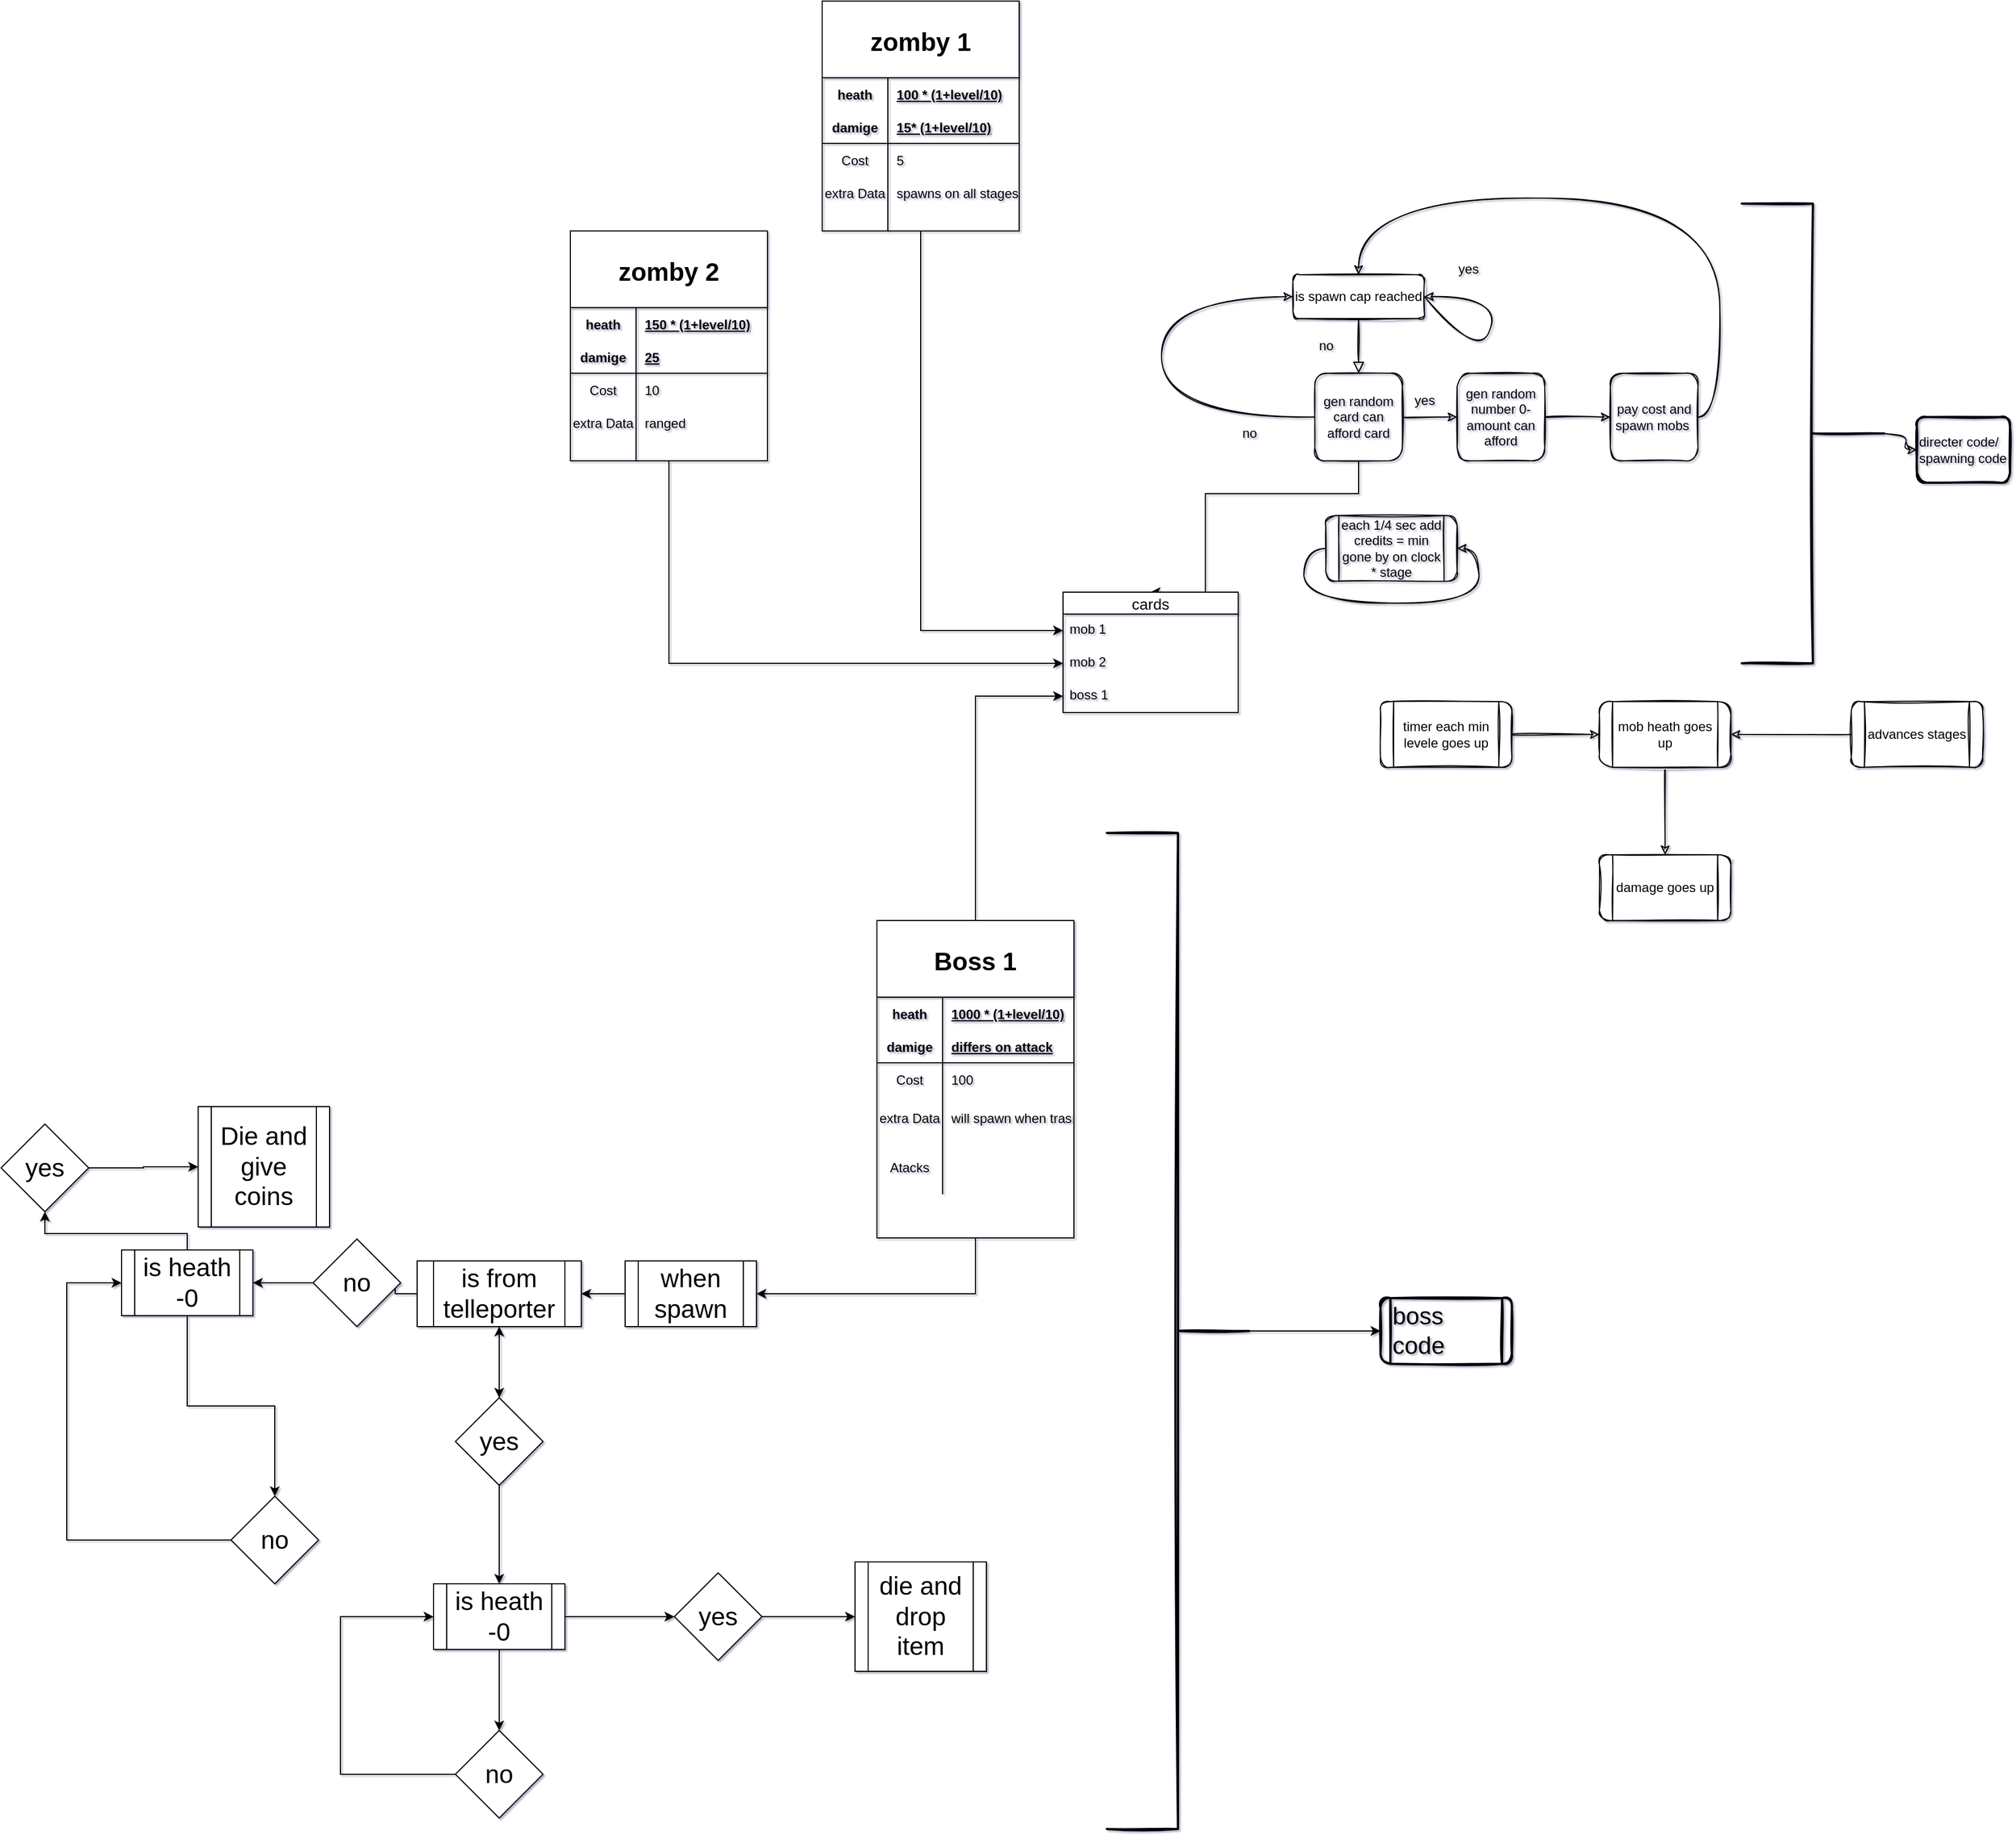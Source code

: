<mxfile version="20.5.3" type="github">
  <diagram id="C5RBs43oDa-KdzZeNtuy" name="Page-1">
    <mxGraphModel dx="2658" dy="2718" grid="1" gridSize="10" guides="1" tooltips="1" connect="1" arrows="1" fold="1" page="1" pageScale="1" pageWidth="1200" pageHeight="1920" math="0" shadow="1">
      <root>
        <mxCell id="WIyWlLk6GJQsqaUBKTNV-0" />
        <mxCell id="WIyWlLk6GJQsqaUBKTNV-1" parent="WIyWlLk6GJQsqaUBKTNV-0" />
        <mxCell id="WIyWlLk6GJQsqaUBKTNV-2" value="" style="rounded=1;html=1;jettySize=auto;orthogonalLoop=1;fontSize=11;endArrow=block;endFill=0;endSize=8;strokeWidth=1;shadow=0;labelBackgroundColor=none;edgeStyle=orthogonalEdgeStyle;sketch=1;curved=1;" parent="WIyWlLk6GJQsqaUBKTNV-1" source="WIyWlLk6GJQsqaUBKTNV-3" edge="1">
          <mxGeometry relative="1" as="geometry">
            <mxPoint x="220" y="170" as="targetPoint" />
          </mxGeometry>
        </mxCell>
        <mxCell id="WIyWlLk6GJQsqaUBKTNV-3" value="is spawn cap reached" style="rounded=1;whiteSpace=wrap;html=1;fontSize=12;glass=0;strokeWidth=1;shadow=0;sketch=1;" parent="WIyWlLk6GJQsqaUBKTNV-1" vertex="1">
          <mxGeometry x="160" y="80" width="120" height="40" as="geometry" />
        </mxCell>
        <mxCell id="RhMZSb4ilPL1-1m3thqk-1" value="yes" style="text;html=1;align=center;verticalAlign=middle;resizable=0;points=[];autosize=1;strokeColor=none;fillColor=none;sketch=1;rounded=1;" parent="WIyWlLk6GJQsqaUBKTNV-1" vertex="1">
          <mxGeometry x="300" y="60" width="40" height="30" as="geometry" />
        </mxCell>
        <mxCell id="RhMZSb4ilPL1-1m3thqk-6" value="no" style="text;html=1;align=center;verticalAlign=middle;resizable=0;points=[];autosize=1;strokeColor=none;fillColor=none;sketch=1;rounded=1;" parent="WIyWlLk6GJQsqaUBKTNV-1" vertex="1">
          <mxGeometry x="170" y="130" width="40" height="30" as="geometry" />
        </mxCell>
        <mxCell id="RhMZSb4ilPL1-1m3thqk-14" style="edgeStyle=orthogonalEdgeStyle;rounded=1;orthogonalLoop=1;jettySize=auto;html=1;exitX=1;exitY=0.5;exitDx=0;exitDy=0;sketch=1;curved=1;" parent="WIyWlLk6GJQsqaUBKTNV-1" source="RhMZSb4ilPL1-1m3thqk-7" target="RhMZSb4ilPL1-1m3thqk-15" edge="1">
          <mxGeometry relative="1" as="geometry">
            <mxPoint x="350" y="210" as="targetPoint" />
          </mxGeometry>
        </mxCell>
        <mxCell id="_J6GtBzEEhLiGHLs7JHt-38" style="edgeStyle=orthogonalEdgeStyle;rounded=0;orthogonalLoop=1;jettySize=auto;html=1;entryX=0.5;entryY=0;entryDx=0;entryDy=0;fontFamily=Helvetica;fontSize=23;" parent="WIyWlLk6GJQsqaUBKTNV-1" source="RhMZSb4ilPL1-1m3thqk-7" target="_J6GtBzEEhLiGHLs7JHt-33" edge="1">
          <mxGeometry relative="1" as="geometry">
            <Array as="points">
              <mxPoint x="220" y="280" />
              <mxPoint x="80" y="280" />
            </Array>
          </mxGeometry>
        </mxCell>
        <mxCell id="RhMZSb4ilPL1-1m3thqk-7" value="gen random card can afford card" style="whiteSpace=wrap;html=1;aspect=fixed;fillColor=none;sketch=1;rounded=1;" parent="WIyWlLk6GJQsqaUBKTNV-1" vertex="1">
          <mxGeometry x="180" y="170" width="80" height="80" as="geometry" />
        </mxCell>
        <mxCell id="RhMZSb4ilPL1-1m3thqk-8" value="no" style="text;html=1;align=center;verticalAlign=middle;resizable=0;points=[];autosize=1;strokeColor=none;fillColor=none;sketch=1;rounded=1;" parent="WIyWlLk6GJQsqaUBKTNV-1" vertex="1">
          <mxGeometry x="100" y="210" width="40" height="30" as="geometry" />
        </mxCell>
        <mxCell id="RhMZSb4ilPL1-1m3thqk-12" value="" style="endArrow=classic;html=1;rounded=1;entryX=0;entryY=0.5;entryDx=0;entryDy=0;exitX=0;exitY=0.5;exitDx=0;exitDy=0;sketch=1;curved=1;" parent="WIyWlLk6GJQsqaUBKTNV-1" source="RhMZSb4ilPL1-1m3thqk-7" target="WIyWlLk6GJQsqaUBKTNV-3" edge="1">
          <mxGeometry width="50" height="50" relative="1" as="geometry">
            <mxPoint x="130" y="360" as="sourcePoint" />
            <mxPoint x="180" y="310" as="targetPoint" />
            <Array as="points">
              <mxPoint x="40" y="210" />
              <mxPoint x="40" y="100" />
            </Array>
          </mxGeometry>
        </mxCell>
        <mxCell id="RhMZSb4ilPL1-1m3thqk-19" style="edgeStyle=orthogonalEdgeStyle;rounded=1;orthogonalLoop=1;jettySize=auto;html=1;exitX=1;exitY=0.5;exitDx=0;exitDy=0;entryX=0;entryY=0.5;entryDx=0;entryDy=0;sketch=1;curved=1;" parent="WIyWlLk6GJQsqaUBKTNV-1" source="RhMZSb4ilPL1-1m3thqk-15" target="RhMZSb4ilPL1-1m3thqk-17" edge="1">
          <mxGeometry relative="1" as="geometry" />
        </mxCell>
        <mxCell id="RhMZSb4ilPL1-1m3thqk-15" value="gen random number 0- amount can afford" style="whiteSpace=wrap;html=1;aspect=fixed;fillColor=none;sketch=1;rounded=1;" parent="WIyWlLk6GJQsqaUBKTNV-1" vertex="1">
          <mxGeometry x="310" y="170" width="80" height="80" as="geometry" />
        </mxCell>
        <mxCell id="RhMZSb4ilPL1-1m3thqk-16" value="yes" style="text;html=1;align=center;verticalAlign=middle;resizable=0;points=[];autosize=1;strokeColor=none;fillColor=none;sketch=1;rounded=1;" parent="WIyWlLk6GJQsqaUBKTNV-1" vertex="1">
          <mxGeometry x="260" y="180" width="40" height="30" as="geometry" />
        </mxCell>
        <mxCell id="RhMZSb4ilPL1-1m3thqk-20" style="edgeStyle=orthogonalEdgeStyle;rounded=1;orthogonalLoop=1;jettySize=auto;html=1;exitX=1;exitY=0.5;exitDx=0;exitDy=0;entryX=0.5;entryY=0;entryDx=0;entryDy=0;sketch=1;curved=1;" parent="WIyWlLk6GJQsqaUBKTNV-1" source="RhMZSb4ilPL1-1m3thqk-17" target="WIyWlLk6GJQsqaUBKTNV-3" edge="1">
          <mxGeometry relative="1" as="geometry">
            <Array as="points">
              <mxPoint x="550" y="210" />
              <mxPoint x="550" y="10" />
              <mxPoint x="220" y="10" />
            </Array>
          </mxGeometry>
        </mxCell>
        <mxCell id="RhMZSb4ilPL1-1m3thqk-17" value="pay cost and spawn mobs&amp;nbsp;" style="whiteSpace=wrap;html=1;aspect=fixed;fillColor=none;sketch=1;rounded=1;" parent="WIyWlLk6GJQsqaUBKTNV-1" vertex="1">
          <mxGeometry x="450" y="170" width="80" height="80" as="geometry" />
        </mxCell>
        <mxCell id="RhMZSb4ilPL1-1m3thqk-22" value="each 1/4 sec add credits = min gone by on clock * stage" style="shape=process;whiteSpace=wrap;html=1;backgroundOutline=1;fillColor=none;sketch=1;rounded=1;" parent="WIyWlLk6GJQsqaUBKTNV-1" vertex="1">
          <mxGeometry x="190" y="300" width="120" height="60" as="geometry" />
        </mxCell>
        <mxCell id="RhMZSb4ilPL1-1m3thqk-24" style="edgeStyle=orthogonalEdgeStyle;rounded=1;orthogonalLoop=1;jettySize=auto;html=1;exitX=0;exitY=0.5;exitDx=0;exitDy=0;entryX=1;entryY=0.5;entryDx=0;entryDy=0;sketch=1;curved=1;" parent="WIyWlLk6GJQsqaUBKTNV-1" source="RhMZSb4ilPL1-1m3thqk-22" target="RhMZSb4ilPL1-1m3thqk-22" edge="1">
          <mxGeometry relative="1" as="geometry" />
        </mxCell>
        <mxCell id="RhMZSb4ilPL1-1m3thqk-32" value="" style="edgeStyle=orthogonalEdgeStyle;rounded=1;orthogonalLoop=1;jettySize=auto;html=1;sketch=1;curved=1;" parent="WIyWlLk6GJQsqaUBKTNV-1" source="RhMZSb4ilPL1-1m3thqk-30" target="RhMZSb4ilPL1-1m3thqk-31" edge="1">
          <mxGeometry relative="1" as="geometry" />
        </mxCell>
        <mxCell id="RhMZSb4ilPL1-1m3thqk-30" value="" style="strokeWidth=2;html=1;shape=mxgraph.flowchart.annotation_2;align=left;labelPosition=right;pointerEvents=1;fillColor=none;direction=west;sketch=1;rounded=1;" parent="WIyWlLk6GJQsqaUBKTNV-1" vertex="1">
          <mxGeometry x="570" y="15" width="130" height="420" as="geometry" />
        </mxCell>
        <mxCell id="RhMZSb4ilPL1-1m3thqk-31" value="directer code/ spawning code" style="rounded=1;whiteSpace=wrap;html=1;align=left;fillColor=none;strokeWidth=2;sketch=1;" parent="WIyWlLk6GJQsqaUBKTNV-1" vertex="1">
          <mxGeometry x="730" y="210" width="85" height="60" as="geometry" />
        </mxCell>
        <mxCell id="vLBa6qZI79eqam7oCc-j-4" value="" style="edgeStyle=orthogonalEdgeStyle;rounded=1;orthogonalLoop=1;jettySize=auto;html=1;sketch=1;curved=1;" parent="WIyWlLk6GJQsqaUBKTNV-1" source="vLBa6qZI79eqam7oCc-j-0" target="vLBa6qZI79eqam7oCc-j-3" edge="1">
          <mxGeometry relative="1" as="geometry" />
        </mxCell>
        <mxCell id="vLBa6qZI79eqam7oCc-j-0" value="timer each min levele goes up" style="shape=process;whiteSpace=wrap;html=1;backgroundOutline=1;sketch=1;rounded=1;" parent="WIyWlLk6GJQsqaUBKTNV-1" vertex="1">
          <mxGeometry x="240" y="470" width="120" height="60" as="geometry" />
        </mxCell>
        <mxCell id="vLBa6qZI79eqam7oCc-j-6" value="" style="edgeStyle=orthogonalEdgeStyle;rounded=1;orthogonalLoop=1;jettySize=auto;html=1;sketch=1;curved=1;" parent="WIyWlLk6GJQsqaUBKTNV-1" source="vLBa6qZI79eqam7oCc-j-3" target="vLBa6qZI79eqam7oCc-j-5" edge="1">
          <mxGeometry relative="1" as="geometry" />
        </mxCell>
        <mxCell id="vLBa6qZI79eqam7oCc-j-3" value="mob heath goes up" style="shape=process;whiteSpace=wrap;html=1;backgroundOutline=1;sketch=1;rounded=1;arcSize=20;" parent="WIyWlLk6GJQsqaUBKTNV-1" vertex="1">
          <mxGeometry x="440" y="470" width="120" height="60" as="geometry" />
        </mxCell>
        <mxCell id="vLBa6qZI79eqam7oCc-j-5" value="damage goes up" style="shape=process;whiteSpace=wrap;html=1;backgroundOutline=1;sketch=1;rounded=1;" parent="WIyWlLk6GJQsqaUBKTNV-1" vertex="1">
          <mxGeometry x="440" y="610" width="120" height="60" as="geometry" />
        </mxCell>
        <mxCell id="vLBa6qZI79eqam7oCc-j-10" style="edgeStyle=orthogonalEdgeStyle;rounded=1;orthogonalLoop=1;jettySize=auto;html=1;exitX=0;exitY=0.5;exitDx=0;exitDy=0;entryX=1;entryY=0.5;entryDx=0;entryDy=0;sketch=1;curved=1;" parent="WIyWlLk6GJQsqaUBKTNV-1" source="vLBa6qZI79eqam7oCc-j-9" target="vLBa6qZI79eqam7oCc-j-3" edge="1">
          <mxGeometry relative="1" as="geometry">
            <Array as="points">
              <mxPoint x="670" y="500" />
            </Array>
          </mxGeometry>
        </mxCell>
        <mxCell id="vLBa6qZI79eqam7oCc-j-9" value="advances stages" style="shape=process;whiteSpace=wrap;html=1;backgroundOutline=1;sketch=1;rounded=1;" parent="WIyWlLk6GJQsqaUBKTNV-1" vertex="1">
          <mxGeometry x="670" y="470" width="120" height="60" as="geometry" />
        </mxCell>
        <mxCell id="vLBa6qZI79eqam7oCc-j-11" value="" style="curved=1;endArrow=classic;html=1;rounded=1;exitX=1;exitY=0.5;exitDx=0;exitDy=0;entryX=1;entryY=0.5;entryDx=0;entryDy=0;sketch=1;" parent="WIyWlLk6GJQsqaUBKTNV-1" source="WIyWlLk6GJQsqaUBKTNV-3" target="WIyWlLk6GJQsqaUBKTNV-3" edge="1">
          <mxGeometry width="50" height="50" relative="1" as="geometry">
            <mxPoint x="270" y="140" as="sourcePoint" />
            <mxPoint x="220" y="120" as="targetPoint" />
            <Array as="points">
              <mxPoint x="330" y="160" />
              <mxPoint x="350" y="100" />
            </Array>
          </mxGeometry>
        </mxCell>
        <mxCell id="_J6GtBzEEhLiGHLs7JHt-39" style="edgeStyle=orthogonalEdgeStyle;rounded=0;orthogonalLoop=1;jettySize=auto;html=1;entryX=0;entryY=0.5;entryDx=0;entryDy=0;fontFamily=Helvetica;fontSize=23;" parent="WIyWlLk6GJQsqaUBKTNV-1" source="_J6GtBzEEhLiGHLs7JHt-1" target="_J6GtBzEEhLiGHLs7JHt-34" edge="1">
          <mxGeometry relative="1" as="geometry" />
        </mxCell>
        <mxCell id="_J6GtBzEEhLiGHLs7JHt-1" value="zomby 1" style="shape=table;startSize=70;container=1;collapsible=1;childLayout=tableLayout;fixedRows=1;rowLines=0;fontStyle=1;align=center;resizeLast=1;fontSize=23;" parent="WIyWlLk6GJQsqaUBKTNV-1" vertex="1">
          <mxGeometry x="-270" y="-170" width="180" height="210" as="geometry" />
        </mxCell>
        <mxCell id="_J6GtBzEEhLiGHLs7JHt-2" value="" style="shape=tableRow;horizontal=0;startSize=0;swimlaneHead=0;swimlaneBody=0;fillColor=none;collapsible=0;dropTarget=0;points=[[0,0.5],[1,0.5]];portConstraint=eastwest;top=0;left=0;right=0;bottom=0;" parent="_J6GtBzEEhLiGHLs7JHt-1" vertex="1">
          <mxGeometry y="70" width="180" height="30" as="geometry" />
        </mxCell>
        <mxCell id="_J6GtBzEEhLiGHLs7JHt-3" value="heath" style="shape=partialRectangle;connectable=0;fillColor=none;top=0;left=0;bottom=0;right=0;fontStyle=1;overflow=hidden;" parent="_J6GtBzEEhLiGHLs7JHt-2" vertex="1">
          <mxGeometry width="60" height="30" as="geometry">
            <mxRectangle width="60" height="30" as="alternateBounds" />
          </mxGeometry>
        </mxCell>
        <mxCell id="_J6GtBzEEhLiGHLs7JHt-4" value="100 * (1+level/10)" style="shape=partialRectangle;connectable=0;fillColor=none;top=0;left=0;bottom=0;right=0;align=left;spacingLeft=6;fontStyle=5;overflow=hidden;" parent="_J6GtBzEEhLiGHLs7JHt-2" vertex="1">
          <mxGeometry x="60" width="120" height="30" as="geometry">
            <mxRectangle width="120" height="30" as="alternateBounds" />
          </mxGeometry>
        </mxCell>
        <mxCell id="_J6GtBzEEhLiGHLs7JHt-5" value="" style="shape=tableRow;horizontal=0;startSize=0;swimlaneHead=0;swimlaneBody=0;fillColor=none;collapsible=0;dropTarget=0;points=[[0,0.5],[1,0.5]];portConstraint=eastwest;top=0;left=0;right=0;bottom=1;" parent="_J6GtBzEEhLiGHLs7JHt-1" vertex="1">
          <mxGeometry y="100" width="180" height="30" as="geometry" />
        </mxCell>
        <mxCell id="_J6GtBzEEhLiGHLs7JHt-6" value="damige" style="shape=partialRectangle;connectable=0;fillColor=none;top=0;left=0;bottom=0;right=0;fontStyle=1;overflow=hidden;fontFamily=Helvetica;" parent="_J6GtBzEEhLiGHLs7JHt-5" vertex="1">
          <mxGeometry width="60" height="30" as="geometry">
            <mxRectangle width="60" height="30" as="alternateBounds" />
          </mxGeometry>
        </mxCell>
        <mxCell id="_J6GtBzEEhLiGHLs7JHt-7" value="15* (1+level/10)" style="shape=partialRectangle;connectable=0;fillColor=none;top=0;left=0;bottom=0;right=0;align=left;spacingLeft=6;fontStyle=5;overflow=hidden;" parent="_J6GtBzEEhLiGHLs7JHt-5" vertex="1">
          <mxGeometry x="60" width="120" height="30" as="geometry">
            <mxRectangle width="120" height="30" as="alternateBounds" />
          </mxGeometry>
        </mxCell>
        <mxCell id="_J6GtBzEEhLiGHLs7JHt-14" value="" style="shape=tableRow;horizontal=0;startSize=0;swimlaneHead=0;swimlaneBody=0;fillColor=none;collapsible=0;dropTarget=0;points=[[0,0.5],[1,0.5]];portConstraint=eastwest;top=0;left=0;right=0;bottom=0;" parent="_J6GtBzEEhLiGHLs7JHt-1" vertex="1">
          <mxGeometry y="130" width="180" height="30" as="geometry" />
        </mxCell>
        <mxCell id="_J6GtBzEEhLiGHLs7JHt-15" value="Cost" style="shape=partialRectangle;connectable=0;fillColor=none;top=0;left=0;bottom=0;right=0;editable=1;overflow=hidden;" parent="_J6GtBzEEhLiGHLs7JHt-14" vertex="1">
          <mxGeometry width="60" height="30" as="geometry">
            <mxRectangle width="60" height="30" as="alternateBounds" />
          </mxGeometry>
        </mxCell>
        <mxCell id="_J6GtBzEEhLiGHLs7JHt-16" value="5" style="shape=partialRectangle;connectable=0;fillColor=none;top=0;left=0;bottom=0;right=0;align=left;spacingLeft=6;overflow=hidden;" parent="_J6GtBzEEhLiGHLs7JHt-14" vertex="1">
          <mxGeometry x="60" width="120" height="30" as="geometry">
            <mxRectangle width="120" height="30" as="alternateBounds" />
          </mxGeometry>
        </mxCell>
        <mxCell id="_J6GtBzEEhLiGHLs7JHt-8" value="" style="shape=tableRow;horizontal=0;startSize=0;swimlaneHead=0;swimlaneBody=0;fillColor=none;collapsible=0;dropTarget=0;points=[[0,0.5],[1,0.5]];portConstraint=eastwest;top=0;left=0;right=0;bottom=0;" parent="_J6GtBzEEhLiGHLs7JHt-1" vertex="1">
          <mxGeometry y="160" width="180" height="30" as="geometry" />
        </mxCell>
        <mxCell id="_J6GtBzEEhLiGHLs7JHt-9" value="extra Data" style="shape=partialRectangle;connectable=0;fillColor=none;top=0;left=0;bottom=0;right=0;editable=1;overflow=hidden;" parent="_J6GtBzEEhLiGHLs7JHt-8" vertex="1">
          <mxGeometry width="60" height="30" as="geometry">
            <mxRectangle width="60" height="30" as="alternateBounds" />
          </mxGeometry>
        </mxCell>
        <mxCell id="_J6GtBzEEhLiGHLs7JHt-10" value="spawns on all stages" style="shape=partialRectangle;connectable=0;fillColor=none;top=0;left=0;bottom=0;right=0;align=left;spacingLeft=6;overflow=hidden;" parent="_J6GtBzEEhLiGHLs7JHt-8" vertex="1">
          <mxGeometry x="60" width="120" height="30" as="geometry">
            <mxRectangle width="120" height="30" as="alternateBounds" />
          </mxGeometry>
        </mxCell>
        <mxCell id="_J6GtBzEEhLiGHLs7JHt-11" value="" style="shape=tableRow;horizontal=0;startSize=0;swimlaneHead=0;swimlaneBody=0;fillColor=none;collapsible=0;dropTarget=0;points=[[0,0.5],[1,0.5]];portConstraint=eastwest;top=0;left=0;right=0;bottom=0;" parent="_J6GtBzEEhLiGHLs7JHt-1" vertex="1">
          <mxGeometry y="190" width="180" height="20" as="geometry" />
        </mxCell>
        <mxCell id="_J6GtBzEEhLiGHLs7JHt-12" value="" style="shape=partialRectangle;connectable=0;fillColor=none;top=0;left=0;bottom=0;right=0;editable=1;overflow=hidden;" parent="_J6GtBzEEhLiGHLs7JHt-11" vertex="1">
          <mxGeometry width="60" height="20" as="geometry">
            <mxRectangle width="60" height="20" as="alternateBounds" />
          </mxGeometry>
        </mxCell>
        <mxCell id="_J6GtBzEEhLiGHLs7JHt-13" value="" style="shape=partialRectangle;connectable=0;fillColor=none;top=0;left=0;bottom=0;right=0;align=left;spacingLeft=6;overflow=hidden;" parent="_J6GtBzEEhLiGHLs7JHt-11" vertex="1">
          <mxGeometry x="60" width="120" height="20" as="geometry">
            <mxRectangle width="120" height="20" as="alternateBounds" />
          </mxGeometry>
        </mxCell>
        <mxCell id="_J6GtBzEEhLiGHLs7JHt-40" style="edgeStyle=orthogonalEdgeStyle;rounded=0;orthogonalLoop=1;jettySize=auto;html=1;entryX=0;entryY=0.5;entryDx=0;entryDy=0;fontFamily=Helvetica;fontSize=23;" parent="WIyWlLk6GJQsqaUBKTNV-1" source="_J6GtBzEEhLiGHLs7JHt-17" target="_J6GtBzEEhLiGHLs7JHt-35" edge="1">
          <mxGeometry relative="1" as="geometry" />
        </mxCell>
        <mxCell id="_J6GtBzEEhLiGHLs7JHt-17" value="zomby 2" style="shape=table;startSize=70;container=1;collapsible=1;childLayout=tableLayout;fixedRows=1;rowLines=0;fontStyle=1;align=center;resizeLast=1;fontSize=23;" parent="WIyWlLk6GJQsqaUBKTNV-1" vertex="1">
          <mxGeometry x="-500" y="40" width="180" height="210" as="geometry" />
        </mxCell>
        <mxCell id="_J6GtBzEEhLiGHLs7JHt-18" value="" style="shape=tableRow;horizontal=0;startSize=0;swimlaneHead=0;swimlaneBody=0;fillColor=none;collapsible=0;dropTarget=0;points=[[0,0.5],[1,0.5]];portConstraint=eastwest;top=0;left=0;right=0;bottom=0;" parent="_J6GtBzEEhLiGHLs7JHt-17" vertex="1">
          <mxGeometry y="70" width="180" height="30" as="geometry" />
        </mxCell>
        <mxCell id="_J6GtBzEEhLiGHLs7JHt-19" value="heath" style="shape=partialRectangle;connectable=0;fillColor=none;top=0;left=0;bottom=0;right=0;fontStyle=1;overflow=hidden;" parent="_J6GtBzEEhLiGHLs7JHt-18" vertex="1">
          <mxGeometry width="60" height="30" as="geometry">
            <mxRectangle width="60" height="30" as="alternateBounds" />
          </mxGeometry>
        </mxCell>
        <mxCell id="_J6GtBzEEhLiGHLs7JHt-20" value="150 * (1+level/10)" style="shape=partialRectangle;connectable=0;fillColor=none;top=0;left=0;bottom=0;right=0;align=left;spacingLeft=6;fontStyle=5;overflow=hidden;" parent="_J6GtBzEEhLiGHLs7JHt-18" vertex="1">
          <mxGeometry x="60" width="120" height="30" as="geometry">
            <mxRectangle width="120" height="30" as="alternateBounds" />
          </mxGeometry>
        </mxCell>
        <mxCell id="_J6GtBzEEhLiGHLs7JHt-21" value="" style="shape=tableRow;horizontal=0;startSize=0;swimlaneHead=0;swimlaneBody=0;fillColor=none;collapsible=0;dropTarget=0;points=[[0,0.5],[1,0.5]];portConstraint=eastwest;top=0;left=0;right=0;bottom=1;" parent="_J6GtBzEEhLiGHLs7JHt-17" vertex="1">
          <mxGeometry y="100" width="180" height="30" as="geometry" />
        </mxCell>
        <mxCell id="_J6GtBzEEhLiGHLs7JHt-22" value="damige" style="shape=partialRectangle;connectable=0;fillColor=none;top=0;left=0;bottom=0;right=0;fontStyle=1;overflow=hidden;fontFamily=Helvetica;" parent="_J6GtBzEEhLiGHLs7JHt-21" vertex="1">
          <mxGeometry width="60" height="30" as="geometry">
            <mxRectangle width="60" height="30" as="alternateBounds" />
          </mxGeometry>
        </mxCell>
        <mxCell id="_J6GtBzEEhLiGHLs7JHt-23" value="25" style="shape=partialRectangle;connectable=0;fillColor=none;top=0;left=0;bottom=0;right=0;align=left;spacingLeft=6;fontStyle=5;overflow=hidden;" parent="_J6GtBzEEhLiGHLs7JHt-21" vertex="1">
          <mxGeometry x="60" width="120" height="30" as="geometry">
            <mxRectangle width="120" height="30" as="alternateBounds" />
          </mxGeometry>
        </mxCell>
        <mxCell id="_J6GtBzEEhLiGHLs7JHt-24" value="" style="shape=tableRow;horizontal=0;startSize=0;swimlaneHead=0;swimlaneBody=0;fillColor=none;collapsible=0;dropTarget=0;points=[[0,0.5],[1,0.5]];portConstraint=eastwest;top=0;left=0;right=0;bottom=0;" parent="_J6GtBzEEhLiGHLs7JHt-17" vertex="1">
          <mxGeometry y="130" width="180" height="30" as="geometry" />
        </mxCell>
        <mxCell id="_J6GtBzEEhLiGHLs7JHt-25" value="Cost" style="shape=partialRectangle;connectable=0;fillColor=none;top=0;left=0;bottom=0;right=0;editable=1;overflow=hidden;" parent="_J6GtBzEEhLiGHLs7JHt-24" vertex="1">
          <mxGeometry width="60" height="30" as="geometry">
            <mxRectangle width="60" height="30" as="alternateBounds" />
          </mxGeometry>
        </mxCell>
        <mxCell id="_J6GtBzEEhLiGHLs7JHt-26" value="10" style="shape=partialRectangle;connectable=0;fillColor=none;top=0;left=0;bottom=0;right=0;align=left;spacingLeft=6;overflow=hidden;" parent="_J6GtBzEEhLiGHLs7JHt-24" vertex="1">
          <mxGeometry x="60" width="120" height="30" as="geometry">
            <mxRectangle width="120" height="30" as="alternateBounds" />
          </mxGeometry>
        </mxCell>
        <mxCell id="_J6GtBzEEhLiGHLs7JHt-27" value="" style="shape=tableRow;horizontal=0;startSize=0;swimlaneHead=0;swimlaneBody=0;fillColor=none;collapsible=0;dropTarget=0;points=[[0,0.5],[1,0.5]];portConstraint=eastwest;top=0;left=0;right=0;bottom=0;" parent="_J6GtBzEEhLiGHLs7JHt-17" vertex="1">
          <mxGeometry y="160" width="180" height="30" as="geometry" />
        </mxCell>
        <mxCell id="_J6GtBzEEhLiGHLs7JHt-28" value="extra Data" style="shape=partialRectangle;connectable=0;fillColor=none;top=0;left=0;bottom=0;right=0;editable=1;overflow=hidden;" parent="_J6GtBzEEhLiGHLs7JHt-27" vertex="1">
          <mxGeometry width="60" height="30" as="geometry">
            <mxRectangle width="60" height="30" as="alternateBounds" />
          </mxGeometry>
        </mxCell>
        <mxCell id="_J6GtBzEEhLiGHLs7JHt-29" value="ranged" style="shape=partialRectangle;connectable=0;fillColor=none;top=0;left=0;bottom=0;right=0;align=left;spacingLeft=6;overflow=hidden;" parent="_J6GtBzEEhLiGHLs7JHt-27" vertex="1">
          <mxGeometry x="60" width="120" height="30" as="geometry">
            <mxRectangle width="120" height="30" as="alternateBounds" />
          </mxGeometry>
        </mxCell>
        <mxCell id="_J6GtBzEEhLiGHLs7JHt-30" value="" style="shape=tableRow;horizontal=0;startSize=0;swimlaneHead=0;swimlaneBody=0;fillColor=none;collapsible=0;dropTarget=0;points=[[0,0.5],[1,0.5]];portConstraint=eastwest;top=0;left=0;right=0;bottom=0;" parent="_J6GtBzEEhLiGHLs7JHt-17" vertex="1">
          <mxGeometry y="190" width="180" height="20" as="geometry" />
        </mxCell>
        <mxCell id="_J6GtBzEEhLiGHLs7JHt-31" value="" style="shape=partialRectangle;connectable=0;fillColor=none;top=0;left=0;bottom=0;right=0;editable=1;overflow=hidden;" parent="_J6GtBzEEhLiGHLs7JHt-30" vertex="1">
          <mxGeometry width="60" height="20" as="geometry">
            <mxRectangle width="60" height="20" as="alternateBounds" />
          </mxGeometry>
        </mxCell>
        <mxCell id="_J6GtBzEEhLiGHLs7JHt-32" value="" style="shape=partialRectangle;connectable=0;fillColor=none;top=0;left=0;bottom=0;right=0;align=left;spacingLeft=6;overflow=hidden;" parent="_J6GtBzEEhLiGHLs7JHt-30" vertex="1">
          <mxGeometry x="60" width="120" height="20" as="geometry">
            <mxRectangle width="120" height="20" as="alternateBounds" />
          </mxGeometry>
        </mxCell>
        <mxCell id="_J6GtBzEEhLiGHLs7JHt-33" value="cards" style="swimlane;fontStyle=0;childLayout=stackLayout;horizontal=1;startSize=20;horizontalStack=0;resizeParent=1;resizeParentMax=0;resizeLast=0;collapsible=1;marginBottom=0;align=center;fontSize=14;fontFamily=Helvetica;" parent="WIyWlLk6GJQsqaUBKTNV-1" vertex="1">
          <mxGeometry x="-50" y="370" width="160" height="110" as="geometry" />
        </mxCell>
        <mxCell id="_J6GtBzEEhLiGHLs7JHt-34" value="mob 1 " style="text;strokeColor=none;fillColor=none;spacingLeft=4;spacingRight=4;overflow=hidden;rotatable=0;points=[[0,0.5],[1,0.5]];portConstraint=eastwest;fontSize=12;fontFamily=Helvetica;" parent="_J6GtBzEEhLiGHLs7JHt-33" vertex="1">
          <mxGeometry y="20" width="160" height="30" as="geometry" />
        </mxCell>
        <mxCell id="_J6GtBzEEhLiGHLs7JHt-35" value="mob 2" style="text;strokeColor=none;fillColor=none;spacingLeft=4;spacingRight=4;overflow=hidden;rotatable=0;points=[[0,0.5],[1,0.5]];portConstraint=eastwest;fontSize=12;fontFamily=Helvetica;" parent="_J6GtBzEEhLiGHLs7JHt-33" vertex="1">
          <mxGeometry y="50" width="160" height="30" as="geometry" />
        </mxCell>
        <mxCell id="_J6GtBzEEhLiGHLs7JHt-36" value="boss 1" style="text;strokeColor=none;fillColor=none;spacingLeft=4;spacingRight=4;overflow=hidden;rotatable=0;points=[[0,0.5],[1,0.5]];portConstraint=eastwest;fontSize=12;fontFamily=Helvetica;" parent="_J6GtBzEEhLiGHLs7JHt-33" vertex="1">
          <mxGeometry y="80" width="160" height="30" as="geometry" />
        </mxCell>
        <mxCell id="_J6GtBzEEhLiGHLs7JHt-57" style="edgeStyle=orthogonalEdgeStyle;rounded=0;orthogonalLoop=1;jettySize=auto;html=1;entryX=0;entryY=0.5;entryDx=0;entryDy=0;fontFamily=Helvetica;fontSize=23;" parent="WIyWlLk6GJQsqaUBKTNV-1" source="_J6GtBzEEhLiGHLs7JHt-41" target="_J6GtBzEEhLiGHLs7JHt-36" edge="1">
          <mxGeometry relative="1" as="geometry" />
        </mxCell>
        <mxCell id="_J6GtBzEEhLiGHLs7JHt-41" value="Boss 1" style="shape=table;startSize=70;container=1;collapsible=1;childLayout=tableLayout;fixedRows=1;rowLines=0;fontStyle=1;align=center;resizeLast=1;fontSize=23;" parent="WIyWlLk6GJQsqaUBKTNV-1" vertex="1">
          <mxGeometry x="-220" y="670" width="180" height="290" as="geometry" />
        </mxCell>
        <mxCell id="_J6GtBzEEhLiGHLs7JHt-42" value="" style="shape=tableRow;horizontal=0;startSize=0;swimlaneHead=0;swimlaneBody=0;fillColor=none;collapsible=0;dropTarget=0;points=[[0,0.5],[1,0.5]];portConstraint=eastwest;top=0;left=0;right=0;bottom=0;" parent="_J6GtBzEEhLiGHLs7JHt-41" vertex="1">
          <mxGeometry y="70" width="180" height="30" as="geometry" />
        </mxCell>
        <mxCell id="_J6GtBzEEhLiGHLs7JHt-43" value="heath" style="shape=partialRectangle;connectable=0;fillColor=none;top=0;left=0;bottom=0;right=0;fontStyle=1;overflow=hidden;" parent="_J6GtBzEEhLiGHLs7JHt-42" vertex="1">
          <mxGeometry width="60" height="30" as="geometry">
            <mxRectangle width="60" height="30" as="alternateBounds" />
          </mxGeometry>
        </mxCell>
        <mxCell id="_J6GtBzEEhLiGHLs7JHt-44" value="1000 * (1+level/10)" style="shape=partialRectangle;connectable=0;fillColor=none;top=0;left=0;bottom=0;right=0;align=left;spacingLeft=6;fontStyle=5;overflow=hidden;" parent="_J6GtBzEEhLiGHLs7JHt-42" vertex="1">
          <mxGeometry x="60" width="120" height="30" as="geometry">
            <mxRectangle width="120" height="30" as="alternateBounds" />
          </mxGeometry>
        </mxCell>
        <mxCell id="_J6GtBzEEhLiGHLs7JHt-45" value="" style="shape=tableRow;horizontal=0;startSize=0;swimlaneHead=0;swimlaneBody=0;fillColor=none;collapsible=0;dropTarget=0;points=[[0,0.5],[1,0.5]];portConstraint=eastwest;top=0;left=0;right=0;bottom=1;" parent="_J6GtBzEEhLiGHLs7JHt-41" vertex="1">
          <mxGeometry y="100" width="180" height="30" as="geometry" />
        </mxCell>
        <mxCell id="_J6GtBzEEhLiGHLs7JHt-46" value="damige" style="shape=partialRectangle;connectable=0;fillColor=none;top=0;left=0;bottom=0;right=0;fontStyle=1;overflow=hidden;fontFamily=Helvetica;" parent="_J6GtBzEEhLiGHLs7JHt-45" vertex="1">
          <mxGeometry width="60" height="30" as="geometry">
            <mxRectangle width="60" height="30" as="alternateBounds" />
          </mxGeometry>
        </mxCell>
        <mxCell id="_J6GtBzEEhLiGHLs7JHt-47" value="differs on attack" style="shape=partialRectangle;connectable=0;fillColor=none;top=0;left=0;bottom=0;right=0;align=left;spacingLeft=6;fontStyle=5;overflow=hidden;" parent="_J6GtBzEEhLiGHLs7JHt-45" vertex="1">
          <mxGeometry x="60" width="120" height="30" as="geometry">
            <mxRectangle width="120" height="30" as="alternateBounds" />
          </mxGeometry>
        </mxCell>
        <mxCell id="_J6GtBzEEhLiGHLs7JHt-48" value="" style="shape=tableRow;horizontal=0;startSize=0;swimlaneHead=0;swimlaneBody=0;fillColor=none;collapsible=0;dropTarget=0;points=[[0,0.5],[1,0.5]];portConstraint=eastwest;top=0;left=0;right=0;bottom=0;" parent="_J6GtBzEEhLiGHLs7JHt-41" vertex="1">
          <mxGeometry y="130" width="180" height="30" as="geometry" />
        </mxCell>
        <mxCell id="_J6GtBzEEhLiGHLs7JHt-49" value="Cost" style="shape=partialRectangle;connectable=0;fillColor=none;top=0;left=0;bottom=0;right=0;editable=1;overflow=hidden;" parent="_J6GtBzEEhLiGHLs7JHt-48" vertex="1">
          <mxGeometry width="60" height="30" as="geometry">
            <mxRectangle width="60" height="30" as="alternateBounds" />
          </mxGeometry>
        </mxCell>
        <mxCell id="_J6GtBzEEhLiGHLs7JHt-50" value="100" style="shape=partialRectangle;connectable=0;fillColor=none;top=0;left=0;bottom=0;right=0;align=left;spacingLeft=6;overflow=hidden;" parent="_J6GtBzEEhLiGHLs7JHt-48" vertex="1">
          <mxGeometry x="60" width="120" height="30" as="geometry">
            <mxRectangle width="120" height="30" as="alternateBounds" />
          </mxGeometry>
        </mxCell>
        <mxCell id="_J6GtBzEEhLiGHLs7JHt-51" value="" style="shape=tableRow;horizontal=0;startSize=0;swimlaneHead=0;swimlaneBody=0;fillColor=none;collapsible=0;dropTarget=0;points=[[0,0.5],[1,0.5]];portConstraint=eastwest;top=0;left=0;right=0;bottom=0;" parent="_J6GtBzEEhLiGHLs7JHt-41" vertex="1">
          <mxGeometry y="160" width="180" height="40" as="geometry" />
        </mxCell>
        <mxCell id="_J6GtBzEEhLiGHLs7JHt-52" value="extra Data" style="shape=partialRectangle;connectable=0;fillColor=none;top=0;left=0;bottom=0;right=0;editable=1;overflow=hidden;" parent="_J6GtBzEEhLiGHLs7JHt-51" vertex="1">
          <mxGeometry width="60" height="40" as="geometry">
            <mxRectangle width="60" height="40" as="alternateBounds" />
          </mxGeometry>
        </mxCell>
        <mxCell id="_J6GtBzEEhLiGHLs7JHt-53" value="will spawn when trasishoning stages" style="shape=partialRectangle;connectable=0;fillColor=none;top=0;left=0;bottom=0;right=0;align=left;spacingLeft=6;overflow=hidden;" parent="_J6GtBzEEhLiGHLs7JHt-51" vertex="1">
          <mxGeometry x="60" width="120" height="40" as="geometry">
            <mxRectangle width="120" height="40" as="alternateBounds" />
          </mxGeometry>
        </mxCell>
        <mxCell id="_J6GtBzEEhLiGHLs7JHt-54" value="" style="shape=tableRow;horizontal=0;startSize=0;swimlaneHead=0;swimlaneBody=0;fillColor=none;collapsible=0;dropTarget=0;points=[[0,0.5],[1,0.5]];portConstraint=eastwest;top=0;left=0;right=0;bottom=0;" parent="_J6GtBzEEhLiGHLs7JHt-41" vertex="1">
          <mxGeometry y="200" width="180" height="50" as="geometry" />
        </mxCell>
        <mxCell id="_J6GtBzEEhLiGHLs7JHt-55" value="Atacks" style="shape=partialRectangle;connectable=0;fillColor=none;top=0;left=0;bottom=0;right=0;editable=1;overflow=hidden;" parent="_J6GtBzEEhLiGHLs7JHt-54" vertex="1">
          <mxGeometry width="60" height="50" as="geometry">
            <mxRectangle width="60" height="50" as="alternateBounds" />
          </mxGeometry>
        </mxCell>
        <mxCell id="_J6GtBzEEhLiGHLs7JHt-56" value="" style="shape=partialRectangle;connectable=0;fillColor=none;top=0;left=0;bottom=0;right=0;align=left;spacingLeft=6;overflow=hidden;" parent="_J6GtBzEEhLiGHLs7JHt-54" vertex="1">
          <mxGeometry x="60" width="120" height="50" as="geometry">
            <mxRectangle width="120" height="50" as="alternateBounds" />
          </mxGeometry>
        </mxCell>
        <mxCell id="_J6GtBzEEhLiGHLs7JHt-74" style="edgeStyle=orthogonalEdgeStyle;rounded=0;orthogonalLoop=1;jettySize=auto;html=1;fontFamily=Helvetica;fontSize=23;entryX=1;entryY=0.5;entryDx=0;entryDy=0;exitX=0.5;exitY=1;exitDx=0;exitDy=0;" parent="WIyWlLk6GJQsqaUBKTNV-1" source="_J6GtBzEEhLiGHLs7JHt-41" target="_J6GtBzEEhLiGHLs7JHt-75" edge="1">
          <mxGeometry relative="1" as="geometry">
            <mxPoint x="-380" y="760" as="targetPoint" />
          </mxGeometry>
        </mxCell>
        <mxCell id="_J6GtBzEEhLiGHLs7JHt-77" style="edgeStyle=orthogonalEdgeStyle;rounded=0;orthogonalLoop=1;jettySize=auto;html=1;fontFamily=Helvetica;fontSize=23;" parent="WIyWlLk6GJQsqaUBKTNV-1" source="_J6GtBzEEhLiGHLs7JHt-75" target="_J6GtBzEEhLiGHLs7JHt-76" edge="1">
          <mxGeometry relative="1" as="geometry" />
        </mxCell>
        <mxCell id="_J6GtBzEEhLiGHLs7JHt-75" value="when spawn" style="shape=process;whiteSpace=wrap;html=1;backgroundOutline=1;fontFamily=Helvetica;fontSize=23;" parent="WIyWlLk6GJQsqaUBKTNV-1" vertex="1">
          <mxGeometry x="-450" y="981" width="120" height="60" as="geometry" />
        </mxCell>
        <mxCell id="_J6GtBzEEhLiGHLs7JHt-79" style="edgeStyle=orthogonalEdgeStyle;rounded=0;orthogonalLoop=1;jettySize=auto;html=1;fontFamily=Helvetica;fontSize=23;" parent="WIyWlLk6GJQsqaUBKTNV-1" source="_J6GtBzEEhLiGHLs7JHt-76" edge="1">
          <mxGeometry relative="1" as="geometry">
            <mxPoint x="-565" y="1106" as="targetPoint" />
          </mxGeometry>
        </mxCell>
        <mxCell id="_J6GtBzEEhLiGHLs7JHt-94" value="" style="edgeStyle=orthogonalEdgeStyle;rounded=0;orthogonalLoop=1;jettySize=auto;html=1;fontFamily=Helvetica;fontSize=23;" parent="WIyWlLk6GJQsqaUBKTNV-1" source="_J6GtBzEEhLiGHLs7JHt-76" target="_J6GtBzEEhLiGHLs7JHt-93" edge="1">
          <mxGeometry relative="1" as="geometry" />
        </mxCell>
        <mxCell id="_J6GtBzEEhLiGHLs7JHt-76" value="is from telleporter" style="shape=process;whiteSpace=wrap;html=1;backgroundOutline=1;fontFamily=Helvetica;fontSize=23;" parent="WIyWlLk6GJQsqaUBKTNV-1" vertex="1">
          <mxGeometry x="-640" y="981" width="150" height="60" as="geometry" />
        </mxCell>
        <mxCell id="_J6GtBzEEhLiGHLs7JHt-81" value="" style="edgeStyle=orthogonalEdgeStyle;rounded=0;orthogonalLoop=1;jettySize=auto;html=1;fontFamily=Helvetica;fontSize=23;exitX=0.5;exitY=0;exitDx=0;exitDy=0;" parent="WIyWlLk6GJQsqaUBKTNV-1" source="_J6GtBzEEhLiGHLs7JHt-80" target="_J6GtBzEEhLiGHLs7JHt-76" edge="1">
          <mxGeometry relative="1" as="geometry" />
        </mxCell>
        <mxCell id="_J6GtBzEEhLiGHLs7JHt-83" value="" style="edgeStyle=orthogonalEdgeStyle;rounded=0;orthogonalLoop=1;jettySize=auto;html=1;fontFamily=Helvetica;fontSize=23;" parent="WIyWlLk6GJQsqaUBKTNV-1" source="_J6GtBzEEhLiGHLs7JHt-80" target="_J6GtBzEEhLiGHLs7JHt-82" edge="1">
          <mxGeometry relative="1" as="geometry" />
        </mxCell>
        <mxCell id="_J6GtBzEEhLiGHLs7JHt-80" value="yes" style="rhombus;whiteSpace=wrap;html=1;fontFamily=Helvetica;fontSize=23;" parent="WIyWlLk6GJQsqaUBKTNV-1" vertex="1">
          <mxGeometry x="-605" y="1106" width="80" height="80" as="geometry" />
        </mxCell>
        <mxCell id="_J6GtBzEEhLiGHLs7JHt-85" value="" style="edgeStyle=orthogonalEdgeStyle;rounded=0;orthogonalLoop=1;jettySize=auto;html=1;fontFamily=Helvetica;fontSize=23;" parent="WIyWlLk6GJQsqaUBKTNV-1" source="_J6GtBzEEhLiGHLs7JHt-82" target="_J6GtBzEEhLiGHLs7JHt-84" edge="1">
          <mxGeometry relative="1" as="geometry" />
        </mxCell>
        <mxCell id="_J6GtBzEEhLiGHLs7JHt-89" value="" style="edgeStyle=orthogonalEdgeStyle;rounded=0;orthogonalLoop=1;jettySize=auto;html=1;fontFamily=Helvetica;fontSize=23;" parent="WIyWlLk6GJQsqaUBKTNV-1" source="_J6GtBzEEhLiGHLs7JHt-82" target="_J6GtBzEEhLiGHLs7JHt-88" edge="1">
          <mxGeometry relative="1" as="geometry" />
        </mxCell>
        <mxCell id="_J6GtBzEEhLiGHLs7JHt-82" value="is heath -0" style="shape=process;whiteSpace=wrap;html=1;backgroundOutline=1;fontSize=23;" parent="WIyWlLk6GJQsqaUBKTNV-1" vertex="1">
          <mxGeometry x="-625" y="1276" width="120" height="60" as="geometry" />
        </mxCell>
        <mxCell id="_J6GtBzEEhLiGHLs7JHt-87" value="" style="edgeStyle=orthogonalEdgeStyle;rounded=0;orthogonalLoop=1;jettySize=auto;html=1;fontFamily=Helvetica;fontSize=23;entryX=0;entryY=0.5;entryDx=0;entryDy=0;" parent="WIyWlLk6GJQsqaUBKTNV-1" source="_J6GtBzEEhLiGHLs7JHt-84" target="_J6GtBzEEhLiGHLs7JHt-86" edge="1">
          <mxGeometry relative="1" as="geometry">
            <mxPoint x="-265" y="1326" as="targetPoint" />
          </mxGeometry>
        </mxCell>
        <mxCell id="_J6GtBzEEhLiGHLs7JHt-84" value="yes" style="rhombus;whiteSpace=wrap;html=1;fontSize=23;" parent="WIyWlLk6GJQsqaUBKTNV-1" vertex="1">
          <mxGeometry x="-405" y="1266" width="80" height="80" as="geometry" />
        </mxCell>
        <mxCell id="_J6GtBzEEhLiGHLs7JHt-86" value="die and drop item" style="shape=process;whiteSpace=wrap;html=1;backgroundOutline=1;fontSize=23;" parent="WIyWlLk6GJQsqaUBKTNV-1" vertex="1">
          <mxGeometry x="-240" y="1256" width="120" height="100" as="geometry" />
        </mxCell>
        <mxCell id="_J6GtBzEEhLiGHLs7JHt-90" style="edgeStyle=orthogonalEdgeStyle;rounded=0;orthogonalLoop=1;jettySize=auto;html=1;entryX=0;entryY=0.5;entryDx=0;entryDy=0;fontFamily=Helvetica;fontSize=23;exitX=0;exitY=0.5;exitDx=0;exitDy=0;" parent="WIyWlLk6GJQsqaUBKTNV-1" source="_J6GtBzEEhLiGHLs7JHt-88" target="_J6GtBzEEhLiGHLs7JHt-82" edge="1">
          <mxGeometry relative="1" as="geometry">
            <Array as="points">
              <mxPoint x="-710" y="1450" />
              <mxPoint x="-710" y="1306" />
            </Array>
          </mxGeometry>
        </mxCell>
        <mxCell id="_J6GtBzEEhLiGHLs7JHt-88" value="no" style="rhombus;whiteSpace=wrap;html=1;fontSize=23;" parent="WIyWlLk6GJQsqaUBKTNV-1" vertex="1">
          <mxGeometry x="-605" y="1410" width="80" height="80" as="geometry" />
        </mxCell>
        <mxCell id="_J6GtBzEEhLiGHLs7JHt-113" style="edgeStyle=orthogonalEdgeStyle;rounded=0;orthogonalLoop=1;jettySize=auto;html=1;entryX=1;entryY=0.5;entryDx=0;entryDy=0;fontFamily=Helvetica;fontSize=23;" parent="WIyWlLk6GJQsqaUBKTNV-1" source="_J6GtBzEEhLiGHLs7JHt-93" target="_J6GtBzEEhLiGHLs7JHt-103" edge="1">
          <mxGeometry relative="1" as="geometry" />
        </mxCell>
        <mxCell id="_J6GtBzEEhLiGHLs7JHt-93" value="no" style="rhombus;whiteSpace=wrap;html=1;fontSize=23;" parent="WIyWlLk6GJQsqaUBKTNV-1" vertex="1">
          <mxGeometry x="-735" y="961" width="80" height="80" as="geometry" />
        </mxCell>
        <mxCell id="_J6GtBzEEhLiGHLs7JHt-102" value="" style="edgeStyle=orthogonalEdgeStyle;rounded=0;orthogonalLoop=1;jettySize=auto;html=1;fontFamily=Helvetica;fontSize=23;entryX=0.5;entryY=0;entryDx=0;entryDy=0;" parent="WIyWlLk6GJQsqaUBKTNV-1" source="_J6GtBzEEhLiGHLs7JHt-103" target="_J6GtBzEEhLiGHLs7JHt-105" edge="1">
          <mxGeometry relative="1" as="geometry">
            <mxPoint x="-785" y="1216" as="targetPoint" />
          </mxGeometry>
        </mxCell>
        <mxCell id="_J6GtBzEEhLiGHLs7JHt-103" value="is heath -0" style="shape=process;whiteSpace=wrap;html=1;backgroundOutline=1;fontSize=23;" parent="WIyWlLk6GJQsqaUBKTNV-1" vertex="1">
          <mxGeometry x="-910" y="971" width="120" height="60" as="geometry" />
        </mxCell>
        <mxCell id="_J6GtBzEEhLiGHLs7JHt-104" style="edgeStyle=orthogonalEdgeStyle;rounded=0;orthogonalLoop=1;jettySize=auto;html=1;fontFamily=Helvetica;fontSize=23;exitX=0;exitY=0.5;exitDx=0;exitDy=0;startArrow=none;entryX=0;entryY=0.5;entryDx=0;entryDy=0;" parent="WIyWlLk6GJQsqaUBKTNV-1" source="_J6GtBzEEhLiGHLs7JHt-105" target="_J6GtBzEEhLiGHLs7JHt-103" edge="1">
          <mxGeometry relative="1" as="geometry">
            <mxPoint x="-825" y="1256" as="sourcePoint" />
            <Array as="points">
              <mxPoint x="-960" y="1236" />
              <mxPoint x="-960" y="1001" />
            </Array>
            <mxPoint x="-740" y="1136" as="targetPoint" />
          </mxGeometry>
        </mxCell>
        <mxCell id="_J6GtBzEEhLiGHLs7JHt-105" value="no" style="rhombus;whiteSpace=wrap;html=1;fontFamily=Helvetica;fontSize=23;" parent="WIyWlLk6GJQsqaUBKTNV-1" vertex="1">
          <mxGeometry x="-810" y="1196" width="80" height="80" as="geometry" />
        </mxCell>
        <mxCell id="_J6GtBzEEhLiGHLs7JHt-107" value="" style="edgeStyle=orthogonalEdgeStyle;rounded=0;orthogonalLoop=1;jettySize=auto;html=1;fontFamily=Helvetica;fontSize=23;exitX=0.5;exitY=0;exitDx=0;exitDy=0;entryX=0.5;entryY=1;entryDx=0;entryDy=0;" parent="WIyWlLk6GJQsqaUBKTNV-1" source="_J6GtBzEEhLiGHLs7JHt-103" target="_J6GtBzEEhLiGHLs7JHt-108" edge="1">
          <mxGeometry relative="1" as="geometry">
            <mxPoint x="-1120" y="896" as="sourcePoint" />
            <Array as="points">
              <mxPoint x="-850" y="956" />
              <mxPoint x="-980" y="956" />
            </Array>
          </mxGeometry>
        </mxCell>
        <mxCell id="_J6GtBzEEhLiGHLs7JHt-110" style="edgeStyle=orthogonalEdgeStyle;rounded=0;orthogonalLoop=1;jettySize=auto;html=1;entryX=0;entryY=0.5;entryDx=0;entryDy=0;fontFamily=Helvetica;fontSize=23;" parent="WIyWlLk6GJQsqaUBKTNV-1" source="_J6GtBzEEhLiGHLs7JHt-108" target="_J6GtBzEEhLiGHLs7JHt-109" edge="1">
          <mxGeometry relative="1" as="geometry">
            <mxPoint x="-855" y="881" as="targetPoint" />
          </mxGeometry>
        </mxCell>
        <mxCell id="_J6GtBzEEhLiGHLs7JHt-108" value="yes" style="rhombus;whiteSpace=wrap;html=1;fontSize=23;" parent="WIyWlLk6GJQsqaUBKTNV-1" vertex="1">
          <mxGeometry x="-1020" y="856" width="80" height="80" as="geometry" />
        </mxCell>
        <mxCell id="_J6GtBzEEhLiGHLs7JHt-109" value="Die and give coins" style="shape=process;whiteSpace=wrap;html=1;backgroundOutline=1;fontFamily=Helvetica;fontSize=23;" parent="WIyWlLk6GJQsqaUBKTNV-1" vertex="1">
          <mxGeometry x="-840" y="840" width="120" height="110" as="geometry" />
        </mxCell>
        <mxCell id="_J6GtBzEEhLiGHLs7JHt-117" value="" style="edgeStyle=orthogonalEdgeStyle;rounded=0;orthogonalLoop=1;jettySize=auto;html=1;fontFamily=Helvetica;fontSize=23;" parent="WIyWlLk6GJQsqaUBKTNV-1" source="_J6GtBzEEhLiGHLs7JHt-114" target="_J6GtBzEEhLiGHLs7JHt-116" edge="1">
          <mxGeometry relative="1" as="geometry" />
        </mxCell>
        <mxCell id="_J6GtBzEEhLiGHLs7JHt-114" value="" style="strokeWidth=2;html=1;shape=mxgraph.flowchart.annotation_2;align=left;labelPosition=right;pointerEvents=1;fillColor=none;direction=west;sketch=1;rounded=1;" parent="WIyWlLk6GJQsqaUBKTNV-1" vertex="1">
          <mxGeometry x="-10" y="590" width="130" height="910" as="geometry" />
        </mxCell>
        <mxCell id="_J6GtBzEEhLiGHLs7JHt-116" value="&lt;font style=&quot;font-size: 22px;&quot;&gt;boss code&lt;/font&gt;" style="shape=process;whiteSpace=wrap;html=1;backgroundOutline=1;align=left;fillColor=none;strokeWidth=2;sketch=1;rounded=1;size=0;" parent="WIyWlLk6GJQsqaUBKTNV-1" vertex="1">
          <mxGeometry x="240" y="1015" width="120" height="60" as="geometry" />
        </mxCell>
      </root>
    </mxGraphModel>
  </diagram>
</mxfile>
